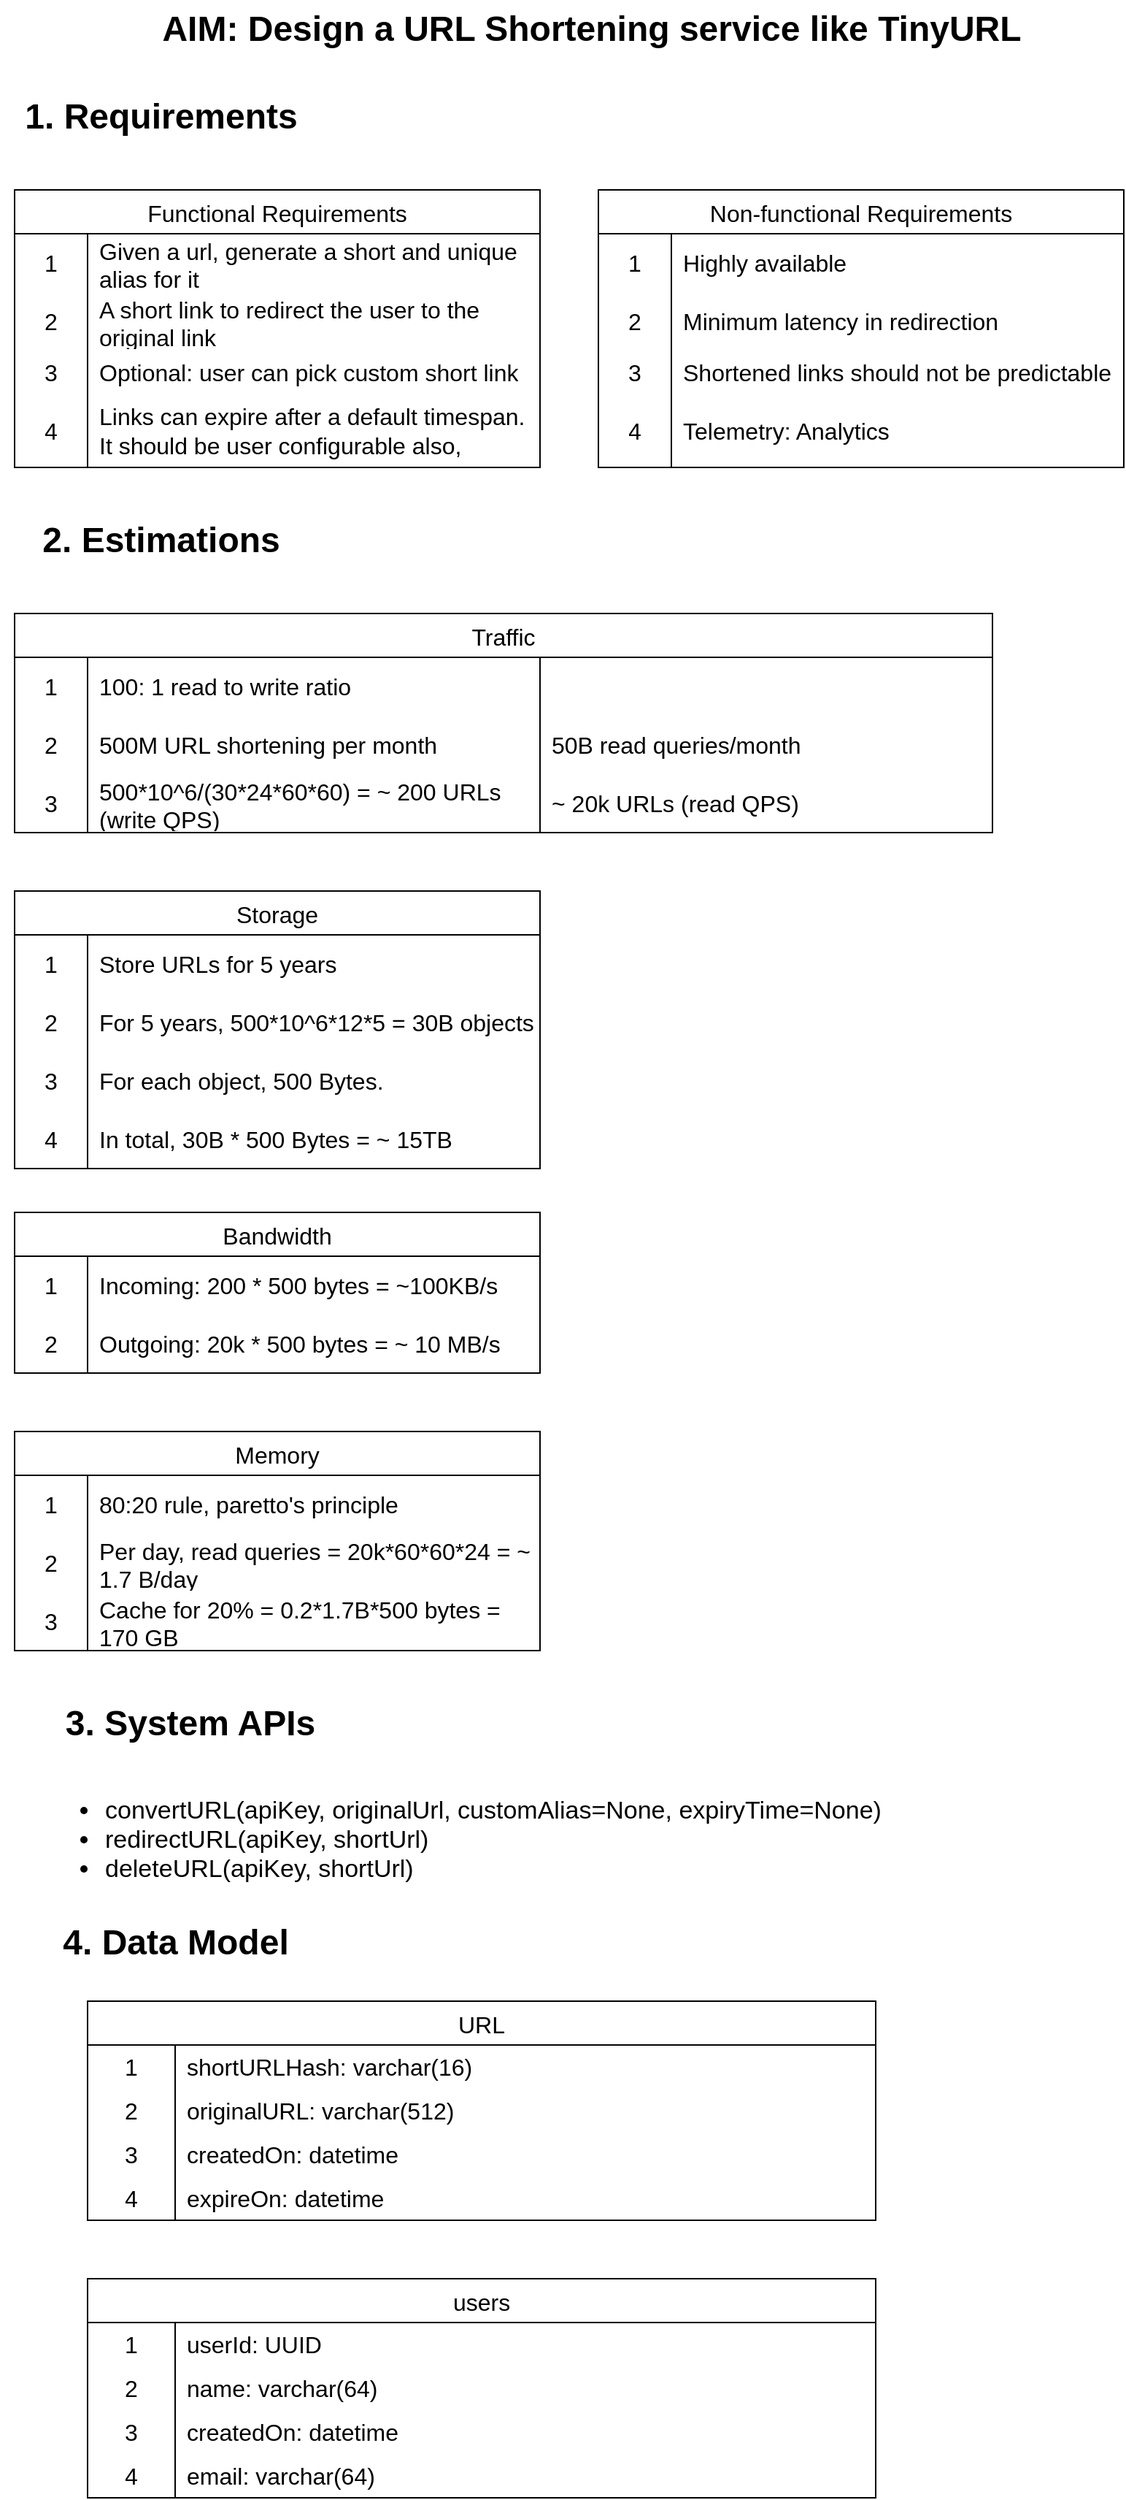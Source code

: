 <mxfile version="21.8.2" type="github">
  <diagram name="Page-1" id="gB24IeF-U_Kl7xra8Jkw">
    <mxGraphModel dx="1114" dy="610" grid="1" gridSize="10" guides="1" tooltips="1" connect="1" arrows="1" fold="1" page="1" pageScale="1" pageWidth="850" pageHeight="10000" math="0" shadow="0">
      <root>
        <mxCell id="0" />
        <mxCell id="1" parent="0" />
        <mxCell id="uQtkFiGzV1LvlnRmvnN_-2" value="AIM: Design a URL Shortening service like TinyURL" style="text;strokeColor=none;fillColor=none;html=1;fontSize=24;fontStyle=1;verticalAlign=middle;align=center;" parent="1" vertex="1">
          <mxGeometry x="375" y="30" width="100" height="40" as="geometry" />
        </mxCell>
        <mxCell id="uQtkFiGzV1LvlnRmvnN_-20" value="Functional Requirements" style="shape=table;startSize=30;container=1;collapsible=0;childLayout=tableLayout;fixedRows=1;rowLines=0;fontStyle=0;strokeColor=default;fontSize=16;" parent="1" vertex="1">
          <mxGeometry x="30" y="160" width="360" height="190" as="geometry" />
        </mxCell>
        <mxCell id="uQtkFiGzV1LvlnRmvnN_-21" value="" style="shape=tableRow;horizontal=0;startSize=0;swimlaneHead=0;swimlaneBody=0;top=0;left=0;bottom=0;right=0;collapsible=0;dropTarget=0;fillColor=none;points=[[0,0.5],[1,0.5]];portConstraint=eastwest;strokeColor=inherit;fontSize=16;" parent="uQtkFiGzV1LvlnRmvnN_-20" vertex="1">
          <mxGeometry y="30" width="360" height="40" as="geometry" />
        </mxCell>
        <mxCell id="uQtkFiGzV1LvlnRmvnN_-22" value="1" style="shape=partialRectangle;html=1;whiteSpace=wrap;connectable=0;fillColor=none;top=0;left=0;bottom=0;right=0;overflow=hidden;pointerEvents=1;strokeColor=inherit;fontSize=16;" parent="uQtkFiGzV1LvlnRmvnN_-21" vertex="1">
          <mxGeometry width="50" height="40" as="geometry">
            <mxRectangle width="50" height="40" as="alternateBounds" />
          </mxGeometry>
        </mxCell>
        <mxCell id="uQtkFiGzV1LvlnRmvnN_-23" value="Given a url, generate a short and unique alias for it" style="shape=partialRectangle;html=1;whiteSpace=wrap;connectable=0;fillColor=none;top=0;left=0;bottom=0;right=0;align=left;spacingLeft=6;overflow=hidden;strokeColor=inherit;fontSize=16;" parent="uQtkFiGzV1LvlnRmvnN_-21" vertex="1">
          <mxGeometry x="50" width="310" height="40" as="geometry">
            <mxRectangle width="310" height="40" as="alternateBounds" />
          </mxGeometry>
        </mxCell>
        <mxCell id="uQtkFiGzV1LvlnRmvnN_-24" value="" style="shape=tableRow;horizontal=0;startSize=0;swimlaneHead=0;swimlaneBody=0;top=0;left=0;bottom=0;right=0;collapsible=0;dropTarget=0;fillColor=none;points=[[0,0.5],[1,0.5]];portConstraint=eastwest;strokeColor=inherit;fontSize=16;" parent="uQtkFiGzV1LvlnRmvnN_-20" vertex="1">
          <mxGeometry y="70" width="360" height="40" as="geometry" />
        </mxCell>
        <mxCell id="uQtkFiGzV1LvlnRmvnN_-25" value="2" style="shape=partialRectangle;html=1;whiteSpace=wrap;connectable=0;fillColor=none;top=0;left=0;bottom=0;right=0;overflow=hidden;strokeColor=inherit;fontSize=16;" parent="uQtkFiGzV1LvlnRmvnN_-24" vertex="1">
          <mxGeometry width="50" height="40" as="geometry">
            <mxRectangle width="50" height="40" as="alternateBounds" />
          </mxGeometry>
        </mxCell>
        <mxCell id="uQtkFiGzV1LvlnRmvnN_-26" value="A short link to redirect the user to the original link" style="shape=partialRectangle;html=1;whiteSpace=wrap;connectable=0;fillColor=none;top=0;left=0;bottom=0;right=0;align=left;spacingLeft=6;overflow=hidden;strokeColor=inherit;fontSize=16;" parent="uQtkFiGzV1LvlnRmvnN_-24" vertex="1">
          <mxGeometry x="50" width="310" height="40" as="geometry">
            <mxRectangle width="310" height="40" as="alternateBounds" />
          </mxGeometry>
        </mxCell>
        <mxCell id="uQtkFiGzV1LvlnRmvnN_-27" value="" style="shape=tableRow;horizontal=0;startSize=0;swimlaneHead=0;swimlaneBody=0;top=0;left=0;bottom=0;right=0;collapsible=0;dropTarget=0;fillColor=none;points=[[0,0.5],[1,0.5]];portConstraint=eastwest;strokeColor=inherit;fontSize=16;" parent="uQtkFiGzV1LvlnRmvnN_-20" vertex="1">
          <mxGeometry y="110" width="360" height="30" as="geometry" />
        </mxCell>
        <mxCell id="uQtkFiGzV1LvlnRmvnN_-28" value="3" style="shape=partialRectangle;html=1;whiteSpace=wrap;connectable=0;fillColor=none;top=0;left=0;bottom=0;right=0;overflow=hidden;strokeColor=inherit;fontSize=16;" parent="uQtkFiGzV1LvlnRmvnN_-27" vertex="1">
          <mxGeometry width="50" height="30" as="geometry">
            <mxRectangle width="50" height="30" as="alternateBounds" />
          </mxGeometry>
        </mxCell>
        <mxCell id="uQtkFiGzV1LvlnRmvnN_-29" value="Optional: user can pick custom short link" style="shape=partialRectangle;html=1;whiteSpace=wrap;connectable=0;fillColor=none;top=0;left=0;bottom=0;right=0;align=left;spacingLeft=6;overflow=hidden;strokeColor=inherit;fontSize=16;" parent="uQtkFiGzV1LvlnRmvnN_-27" vertex="1">
          <mxGeometry x="50" width="310" height="30" as="geometry">
            <mxRectangle width="310" height="30" as="alternateBounds" />
          </mxGeometry>
        </mxCell>
        <mxCell id="uQtkFiGzV1LvlnRmvnN_-36" style="shape=tableRow;horizontal=0;startSize=0;swimlaneHead=0;swimlaneBody=0;top=0;left=0;bottom=0;right=0;collapsible=0;dropTarget=0;fillColor=none;points=[[0,0.5],[1,0.5]];portConstraint=eastwest;strokeColor=inherit;fontSize=16;" parent="uQtkFiGzV1LvlnRmvnN_-20" vertex="1">
          <mxGeometry y="140" width="360" height="50" as="geometry" />
        </mxCell>
        <mxCell id="uQtkFiGzV1LvlnRmvnN_-37" value="4" style="shape=partialRectangle;html=1;whiteSpace=wrap;connectable=0;fillColor=none;top=0;left=0;bottom=0;right=0;overflow=hidden;strokeColor=inherit;fontSize=16;" parent="uQtkFiGzV1LvlnRmvnN_-36" vertex="1">
          <mxGeometry width="50" height="50" as="geometry">
            <mxRectangle width="50" height="50" as="alternateBounds" />
          </mxGeometry>
        </mxCell>
        <mxCell id="uQtkFiGzV1LvlnRmvnN_-38" value="Links can expire after a default timespan. It should be user configurable also," style="shape=partialRectangle;html=1;whiteSpace=wrap;connectable=0;fillColor=none;top=0;left=0;bottom=0;right=0;align=left;spacingLeft=6;overflow=hidden;strokeColor=inherit;fontSize=16;" parent="uQtkFiGzV1LvlnRmvnN_-36" vertex="1">
          <mxGeometry x="50" width="310" height="50" as="geometry">
            <mxRectangle width="310" height="50" as="alternateBounds" />
          </mxGeometry>
        </mxCell>
        <mxCell id="uQtkFiGzV1LvlnRmvnN_-39" value="1. Requirements" style="text;strokeColor=none;fillColor=none;html=1;fontSize=24;fontStyle=1;verticalAlign=middle;align=center;" parent="1" vertex="1">
          <mxGeometry x="20" y="90" width="220" height="40" as="geometry" />
        </mxCell>
        <mxCell id="uQtkFiGzV1LvlnRmvnN_-40" value="Non-functional Requirements" style="shape=table;startSize=30;container=1;collapsible=0;childLayout=tableLayout;fixedRows=1;rowLines=0;fontStyle=0;strokeColor=default;fontSize=16;" parent="1" vertex="1">
          <mxGeometry x="430" y="160" width="360" height="190" as="geometry" />
        </mxCell>
        <mxCell id="uQtkFiGzV1LvlnRmvnN_-41" value="" style="shape=tableRow;horizontal=0;startSize=0;swimlaneHead=0;swimlaneBody=0;top=0;left=0;bottom=0;right=0;collapsible=0;dropTarget=0;fillColor=none;points=[[0,0.5],[1,0.5]];portConstraint=eastwest;strokeColor=inherit;fontSize=16;" parent="uQtkFiGzV1LvlnRmvnN_-40" vertex="1">
          <mxGeometry y="30" width="360" height="40" as="geometry" />
        </mxCell>
        <mxCell id="uQtkFiGzV1LvlnRmvnN_-42" value="1" style="shape=partialRectangle;html=1;whiteSpace=wrap;connectable=0;fillColor=none;top=0;left=0;bottom=0;right=0;overflow=hidden;pointerEvents=1;strokeColor=inherit;fontSize=16;" parent="uQtkFiGzV1LvlnRmvnN_-41" vertex="1">
          <mxGeometry width="50" height="40" as="geometry">
            <mxRectangle width="50" height="40" as="alternateBounds" />
          </mxGeometry>
        </mxCell>
        <mxCell id="uQtkFiGzV1LvlnRmvnN_-43" value="Highly available" style="shape=partialRectangle;html=1;whiteSpace=wrap;connectable=0;fillColor=none;top=0;left=0;bottom=0;right=0;align=left;spacingLeft=6;overflow=hidden;strokeColor=inherit;fontSize=16;" parent="uQtkFiGzV1LvlnRmvnN_-41" vertex="1">
          <mxGeometry x="50" width="310" height="40" as="geometry">
            <mxRectangle width="310" height="40" as="alternateBounds" />
          </mxGeometry>
        </mxCell>
        <mxCell id="uQtkFiGzV1LvlnRmvnN_-44" value="" style="shape=tableRow;horizontal=0;startSize=0;swimlaneHead=0;swimlaneBody=0;top=0;left=0;bottom=0;right=0;collapsible=0;dropTarget=0;fillColor=none;points=[[0,0.5],[1,0.5]];portConstraint=eastwest;strokeColor=inherit;fontSize=16;" parent="uQtkFiGzV1LvlnRmvnN_-40" vertex="1">
          <mxGeometry y="70" width="360" height="40" as="geometry" />
        </mxCell>
        <mxCell id="uQtkFiGzV1LvlnRmvnN_-45" value="2" style="shape=partialRectangle;html=1;whiteSpace=wrap;connectable=0;fillColor=none;top=0;left=0;bottom=0;right=0;overflow=hidden;strokeColor=inherit;fontSize=16;" parent="uQtkFiGzV1LvlnRmvnN_-44" vertex="1">
          <mxGeometry width="50" height="40" as="geometry">
            <mxRectangle width="50" height="40" as="alternateBounds" />
          </mxGeometry>
        </mxCell>
        <mxCell id="uQtkFiGzV1LvlnRmvnN_-46" value="Minimum latency in redirection" style="shape=partialRectangle;html=1;whiteSpace=wrap;connectable=0;fillColor=none;top=0;left=0;bottom=0;right=0;align=left;spacingLeft=6;overflow=hidden;strokeColor=inherit;fontSize=16;" parent="uQtkFiGzV1LvlnRmvnN_-44" vertex="1">
          <mxGeometry x="50" width="310" height="40" as="geometry">
            <mxRectangle width="310" height="40" as="alternateBounds" />
          </mxGeometry>
        </mxCell>
        <mxCell id="uQtkFiGzV1LvlnRmvnN_-47" value="" style="shape=tableRow;horizontal=0;startSize=0;swimlaneHead=0;swimlaneBody=0;top=0;left=0;bottom=0;right=0;collapsible=0;dropTarget=0;fillColor=none;points=[[0,0.5],[1,0.5]];portConstraint=eastwest;strokeColor=inherit;fontSize=16;" parent="uQtkFiGzV1LvlnRmvnN_-40" vertex="1">
          <mxGeometry y="110" width="360" height="30" as="geometry" />
        </mxCell>
        <mxCell id="uQtkFiGzV1LvlnRmvnN_-48" value="3" style="shape=partialRectangle;html=1;whiteSpace=wrap;connectable=0;fillColor=none;top=0;left=0;bottom=0;right=0;overflow=hidden;strokeColor=inherit;fontSize=16;" parent="uQtkFiGzV1LvlnRmvnN_-47" vertex="1">
          <mxGeometry width="50" height="30" as="geometry">
            <mxRectangle width="50" height="30" as="alternateBounds" />
          </mxGeometry>
        </mxCell>
        <mxCell id="uQtkFiGzV1LvlnRmvnN_-49" value="Shortened links should not be predictable" style="shape=partialRectangle;html=1;whiteSpace=wrap;connectable=0;fillColor=none;top=0;left=0;bottom=0;right=0;align=left;spacingLeft=6;overflow=hidden;strokeColor=inherit;fontSize=16;" parent="uQtkFiGzV1LvlnRmvnN_-47" vertex="1">
          <mxGeometry x="50" width="310" height="30" as="geometry">
            <mxRectangle width="310" height="30" as="alternateBounds" />
          </mxGeometry>
        </mxCell>
        <mxCell id="uQtkFiGzV1LvlnRmvnN_-50" style="shape=tableRow;horizontal=0;startSize=0;swimlaneHead=0;swimlaneBody=0;top=0;left=0;bottom=0;right=0;collapsible=0;dropTarget=0;fillColor=none;points=[[0,0.5],[1,0.5]];portConstraint=eastwest;strokeColor=inherit;fontSize=16;" parent="uQtkFiGzV1LvlnRmvnN_-40" vertex="1">
          <mxGeometry y="140" width="360" height="50" as="geometry" />
        </mxCell>
        <mxCell id="uQtkFiGzV1LvlnRmvnN_-51" value="4" style="shape=partialRectangle;html=1;whiteSpace=wrap;connectable=0;fillColor=none;top=0;left=0;bottom=0;right=0;overflow=hidden;strokeColor=inherit;fontSize=16;" parent="uQtkFiGzV1LvlnRmvnN_-50" vertex="1">
          <mxGeometry width="50" height="50" as="geometry">
            <mxRectangle width="50" height="50" as="alternateBounds" />
          </mxGeometry>
        </mxCell>
        <mxCell id="uQtkFiGzV1LvlnRmvnN_-52" value="Telemetry: Analytics" style="shape=partialRectangle;html=1;whiteSpace=wrap;connectable=0;fillColor=none;top=0;left=0;bottom=0;right=0;align=left;spacingLeft=6;overflow=hidden;strokeColor=inherit;fontSize=16;" parent="uQtkFiGzV1LvlnRmvnN_-50" vertex="1">
          <mxGeometry x="50" width="310" height="50" as="geometry">
            <mxRectangle width="310" height="50" as="alternateBounds" />
          </mxGeometry>
        </mxCell>
        <mxCell id="uQtkFiGzV1LvlnRmvnN_-53" value="2. Estimations" style="text;strokeColor=none;fillColor=none;html=1;fontSize=24;fontStyle=1;verticalAlign=middle;align=center;" parent="1" vertex="1">
          <mxGeometry x="20" y="380" width="220" height="40" as="geometry" />
        </mxCell>
        <mxCell id="uQtkFiGzV1LvlnRmvnN_-55" value="Traffic" style="shape=table;startSize=30;container=1;collapsible=0;childLayout=tableLayout;fixedRows=1;rowLines=0;fontStyle=0;strokeColor=default;fontSize=16;" parent="1" vertex="1">
          <mxGeometry x="30" y="450" width="670" height="150" as="geometry" />
        </mxCell>
        <mxCell id="uQtkFiGzV1LvlnRmvnN_-56" value="" style="shape=tableRow;horizontal=0;startSize=0;swimlaneHead=0;swimlaneBody=0;top=0;left=0;bottom=0;right=0;collapsible=0;dropTarget=0;fillColor=none;points=[[0,0.5],[1,0.5]];portConstraint=eastwest;strokeColor=inherit;fontSize=16;" parent="uQtkFiGzV1LvlnRmvnN_-55" vertex="1">
          <mxGeometry y="30" width="670" height="40" as="geometry" />
        </mxCell>
        <mxCell id="uQtkFiGzV1LvlnRmvnN_-57" value="1" style="shape=partialRectangle;html=1;whiteSpace=wrap;connectable=0;fillColor=none;top=0;left=0;bottom=0;right=0;overflow=hidden;pointerEvents=1;strokeColor=inherit;fontSize=16;" parent="uQtkFiGzV1LvlnRmvnN_-56" vertex="1">
          <mxGeometry width="50" height="40" as="geometry">
            <mxRectangle width="50" height="40" as="alternateBounds" />
          </mxGeometry>
        </mxCell>
        <mxCell id="uQtkFiGzV1LvlnRmvnN_-58" value="100: 1 read to write ratio" style="shape=partialRectangle;html=1;whiteSpace=wrap;connectable=0;fillColor=none;top=0;left=0;bottom=0;right=0;align=left;spacingLeft=6;overflow=hidden;strokeColor=inherit;fontSize=16;" parent="uQtkFiGzV1LvlnRmvnN_-56" vertex="1">
          <mxGeometry x="50" width="310" height="40" as="geometry">
            <mxRectangle width="310" height="40" as="alternateBounds" />
          </mxGeometry>
        </mxCell>
        <mxCell id="uQtkFiGzV1LvlnRmvnN_-71" style="shape=partialRectangle;html=1;whiteSpace=wrap;connectable=0;fillColor=none;top=0;left=0;bottom=0;right=0;align=left;spacingLeft=6;overflow=hidden;strokeColor=inherit;fontSize=16;" parent="uQtkFiGzV1LvlnRmvnN_-56" vertex="1">
          <mxGeometry x="360" width="310" height="40" as="geometry">
            <mxRectangle width="310" height="40" as="alternateBounds" />
          </mxGeometry>
        </mxCell>
        <mxCell id="uQtkFiGzV1LvlnRmvnN_-59" value="" style="shape=tableRow;horizontal=0;startSize=0;swimlaneHead=0;swimlaneBody=0;top=0;left=0;bottom=0;right=0;collapsible=0;dropTarget=0;fillColor=none;points=[[0,0.5],[1,0.5]];portConstraint=eastwest;strokeColor=inherit;fontSize=16;" parent="uQtkFiGzV1LvlnRmvnN_-55" vertex="1">
          <mxGeometry y="70" width="670" height="40" as="geometry" />
        </mxCell>
        <mxCell id="uQtkFiGzV1LvlnRmvnN_-60" value="2" style="shape=partialRectangle;html=1;whiteSpace=wrap;connectable=0;fillColor=none;top=0;left=0;bottom=0;right=0;overflow=hidden;strokeColor=inherit;fontSize=16;" parent="uQtkFiGzV1LvlnRmvnN_-59" vertex="1">
          <mxGeometry width="50" height="40" as="geometry">
            <mxRectangle width="50" height="40" as="alternateBounds" />
          </mxGeometry>
        </mxCell>
        <mxCell id="uQtkFiGzV1LvlnRmvnN_-61" value="500M URL shortening per month" style="shape=partialRectangle;html=1;whiteSpace=wrap;connectable=0;fillColor=none;top=0;left=0;bottom=0;right=0;align=left;spacingLeft=6;overflow=hidden;strokeColor=inherit;fontSize=16;" parent="uQtkFiGzV1LvlnRmvnN_-59" vertex="1">
          <mxGeometry x="50" width="310" height="40" as="geometry">
            <mxRectangle width="310" height="40" as="alternateBounds" />
          </mxGeometry>
        </mxCell>
        <mxCell id="uQtkFiGzV1LvlnRmvnN_-72" value="50B read queries/month" style="shape=partialRectangle;html=1;whiteSpace=wrap;connectable=0;fillColor=none;top=0;left=0;bottom=0;right=0;align=left;spacingLeft=6;overflow=hidden;strokeColor=inherit;fontSize=16;" parent="uQtkFiGzV1LvlnRmvnN_-59" vertex="1">
          <mxGeometry x="360" width="310" height="40" as="geometry">
            <mxRectangle width="310" height="40" as="alternateBounds" />
          </mxGeometry>
        </mxCell>
        <mxCell id="uQtkFiGzV1LvlnRmvnN_-62" value="" style="shape=tableRow;horizontal=0;startSize=0;swimlaneHead=0;swimlaneBody=0;top=0;left=0;bottom=0;right=0;collapsible=0;dropTarget=0;fillColor=none;points=[[0,0.5],[1,0.5]];portConstraint=eastwest;strokeColor=inherit;fontSize=16;" parent="uQtkFiGzV1LvlnRmvnN_-55" vertex="1">
          <mxGeometry y="110" width="670" height="40" as="geometry" />
        </mxCell>
        <mxCell id="uQtkFiGzV1LvlnRmvnN_-63" value="3" style="shape=partialRectangle;html=1;whiteSpace=wrap;connectable=0;fillColor=none;top=0;left=0;bottom=0;right=0;overflow=hidden;strokeColor=inherit;fontSize=16;" parent="uQtkFiGzV1LvlnRmvnN_-62" vertex="1">
          <mxGeometry width="50" height="40" as="geometry">
            <mxRectangle width="50" height="40" as="alternateBounds" />
          </mxGeometry>
        </mxCell>
        <mxCell id="uQtkFiGzV1LvlnRmvnN_-64" value="500*10^6/(30*24*60*60) = ~ 200 URLs (write QPS)&amp;nbsp;" style="shape=partialRectangle;html=1;whiteSpace=wrap;connectable=0;fillColor=none;top=0;left=0;bottom=0;right=0;align=left;spacingLeft=6;overflow=hidden;strokeColor=inherit;fontSize=16;" parent="uQtkFiGzV1LvlnRmvnN_-62" vertex="1">
          <mxGeometry x="50" width="310" height="40" as="geometry">
            <mxRectangle width="310" height="40" as="alternateBounds" />
          </mxGeometry>
        </mxCell>
        <mxCell id="uQtkFiGzV1LvlnRmvnN_-73" value="~ 20k URLs (read QPS)" style="shape=partialRectangle;html=1;whiteSpace=wrap;connectable=0;fillColor=none;top=0;left=0;bottom=0;right=0;align=left;spacingLeft=6;overflow=hidden;strokeColor=inherit;fontSize=16;" parent="uQtkFiGzV1LvlnRmvnN_-62" vertex="1">
          <mxGeometry x="360" width="310" height="40" as="geometry">
            <mxRectangle width="310" height="40" as="alternateBounds" />
          </mxGeometry>
        </mxCell>
        <mxCell id="uQtkFiGzV1LvlnRmvnN_-75" value="Storage" style="shape=table;startSize=30;container=1;collapsible=0;childLayout=tableLayout;fixedRows=1;rowLines=0;fontStyle=0;strokeColor=default;fontSize=16;" parent="1" vertex="1">
          <mxGeometry x="30" y="640" width="360" height="190" as="geometry" />
        </mxCell>
        <mxCell id="uQtkFiGzV1LvlnRmvnN_-76" value="" style="shape=tableRow;horizontal=0;startSize=0;swimlaneHead=0;swimlaneBody=0;top=0;left=0;bottom=0;right=0;collapsible=0;dropTarget=0;fillColor=none;points=[[0,0.5],[1,0.5]];portConstraint=eastwest;strokeColor=inherit;fontSize=16;" parent="uQtkFiGzV1LvlnRmvnN_-75" vertex="1">
          <mxGeometry y="30" width="360" height="40" as="geometry" />
        </mxCell>
        <mxCell id="uQtkFiGzV1LvlnRmvnN_-77" value="1" style="shape=partialRectangle;html=1;whiteSpace=wrap;connectable=0;fillColor=none;top=0;left=0;bottom=0;right=0;overflow=hidden;pointerEvents=1;strokeColor=inherit;fontSize=16;" parent="uQtkFiGzV1LvlnRmvnN_-76" vertex="1">
          <mxGeometry width="50" height="40" as="geometry">
            <mxRectangle width="50" height="40" as="alternateBounds" />
          </mxGeometry>
        </mxCell>
        <mxCell id="uQtkFiGzV1LvlnRmvnN_-78" value="Store URLs for 5 years" style="shape=partialRectangle;html=1;whiteSpace=wrap;connectable=0;fillColor=none;top=0;left=0;bottom=0;right=0;align=left;spacingLeft=6;overflow=hidden;strokeColor=inherit;fontSize=16;" parent="uQtkFiGzV1LvlnRmvnN_-76" vertex="1">
          <mxGeometry x="50" width="310" height="40" as="geometry">
            <mxRectangle width="310" height="40" as="alternateBounds" />
          </mxGeometry>
        </mxCell>
        <mxCell id="uQtkFiGzV1LvlnRmvnN_-80" value="" style="shape=tableRow;horizontal=0;startSize=0;swimlaneHead=0;swimlaneBody=0;top=0;left=0;bottom=0;right=0;collapsible=0;dropTarget=0;fillColor=none;points=[[0,0.5],[1,0.5]];portConstraint=eastwest;strokeColor=inherit;fontSize=16;" parent="uQtkFiGzV1LvlnRmvnN_-75" vertex="1">
          <mxGeometry y="70" width="360" height="40" as="geometry" />
        </mxCell>
        <mxCell id="uQtkFiGzV1LvlnRmvnN_-81" value="2" style="shape=partialRectangle;html=1;whiteSpace=wrap;connectable=0;fillColor=none;top=0;left=0;bottom=0;right=0;overflow=hidden;strokeColor=inherit;fontSize=16;" parent="uQtkFiGzV1LvlnRmvnN_-80" vertex="1">
          <mxGeometry width="50" height="40" as="geometry">
            <mxRectangle width="50" height="40" as="alternateBounds" />
          </mxGeometry>
        </mxCell>
        <mxCell id="uQtkFiGzV1LvlnRmvnN_-82" value="For 5 years, 500*10^6*12*5 = 30B objects" style="shape=partialRectangle;html=1;whiteSpace=wrap;connectable=0;fillColor=none;top=0;left=0;bottom=0;right=0;align=left;spacingLeft=6;overflow=hidden;strokeColor=inherit;fontSize=16;" parent="uQtkFiGzV1LvlnRmvnN_-80" vertex="1">
          <mxGeometry x="50" width="310" height="40" as="geometry">
            <mxRectangle width="310" height="40" as="alternateBounds" />
          </mxGeometry>
        </mxCell>
        <mxCell id="uQtkFiGzV1LvlnRmvnN_-84" value="" style="shape=tableRow;horizontal=0;startSize=0;swimlaneHead=0;swimlaneBody=0;top=0;left=0;bottom=0;right=0;collapsible=0;dropTarget=0;fillColor=none;points=[[0,0.5],[1,0.5]];portConstraint=eastwest;strokeColor=inherit;fontSize=16;" parent="uQtkFiGzV1LvlnRmvnN_-75" vertex="1">
          <mxGeometry y="110" width="360" height="40" as="geometry" />
        </mxCell>
        <mxCell id="uQtkFiGzV1LvlnRmvnN_-85" value="3" style="shape=partialRectangle;html=1;whiteSpace=wrap;connectable=0;fillColor=none;top=0;left=0;bottom=0;right=0;overflow=hidden;strokeColor=inherit;fontSize=16;" parent="uQtkFiGzV1LvlnRmvnN_-84" vertex="1">
          <mxGeometry width="50" height="40" as="geometry">
            <mxRectangle width="50" height="40" as="alternateBounds" />
          </mxGeometry>
        </mxCell>
        <mxCell id="uQtkFiGzV1LvlnRmvnN_-86" value="For each object, 500 Bytes." style="shape=partialRectangle;html=1;whiteSpace=wrap;connectable=0;fillColor=none;top=0;left=0;bottom=0;right=0;align=left;spacingLeft=6;overflow=hidden;strokeColor=inherit;fontSize=16;" parent="uQtkFiGzV1LvlnRmvnN_-84" vertex="1">
          <mxGeometry x="50" width="310" height="40" as="geometry">
            <mxRectangle width="310" height="40" as="alternateBounds" />
          </mxGeometry>
        </mxCell>
        <mxCell id="uQtkFiGzV1LvlnRmvnN_-88" style="shape=tableRow;horizontal=0;startSize=0;swimlaneHead=0;swimlaneBody=0;top=0;left=0;bottom=0;right=0;collapsible=0;dropTarget=0;fillColor=none;points=[[0,0.5],[1,0.5]];portConstraint=eastwest;strokeColor=inherit;fontSize=16;" parent="uQtkFiGzV1LvlnRmvnN_-75" vertex="1">
          <mxGeometry y="150" width="360" height="40" as="geometry" />
        </mxCell>
        <mxCell id="uQtkFiGzV1LvlnRmvnN_-89" value="4" style="shape=partialRectangle;html=1;whiteSpace=wrap;connectable=0;fillColor=none;top=0;left=0;bottom=0;right=0;overflow=hidden;strokeColor=inherit;fontSize=16;" parent="uQtkFiGzV1LvlnRmvnN_-88" vertex="1">
          <mxGeometry width="50" height="40" as="geometry">
            <mxRectangle width="50" height="40" as="alternateBounds" />
          </mxGeometry>
        </mxCell>
        <mxCell id="uQtkFiGzV1LvlnRmvnN_-90" value="In total, 30B * 500 Bytes = ~ 15TB" style="shape=partialRectangle;html=1;whiteSpace=wrap;connectable=0;fillColor=none;top=0;left=0;bottom=0;right=0;align=left;spacingLeft=6;overflow=hidden;strokeColor=inherit;fontSize=16;" parent="uQtkFiGzV1LvlnRmvnN_-88" vertex="1">
          <mxGeometry x="50" width="310" height="40" as="geometry">
            <mxRectangle width="310" height="40" as="alternateBounds" />
          </mxGeometry>
        </mxCell>
        <mxCell id="uQtkFiGzV1LvlnRmvnN_-91" value="Bandwidth" style="shape=table;startSize=30;container=1;collapsible=0;childLayout=tableLayout;fixedRows=1;rowLines=0;fontStyle=0;strokeColor=default;fontSize=16;" parent="1" vertex="1">
          <mxGeometry x="30" y="860" width="360" height="110" as="geometry" />
        </mxCell>
        <mxCell id="uQtkFiGzV1LvlnRmvnN_-92" value="" style="shape=tableRow;horizontal=0;startSize=0;swimlaneHead=0;swimlaneBody=0;top=0;left=0;bottom=0;right=0;collapsible=0;dropTarget=0;fillColor=none;points=[[0,0.5],[1,0.5]];portConstraint=eastwest;strokeColor=inherit;fontSize=16;" parent="uQtkFiGzV1LvlnRmvnN_-91" vertex="1">
          <mxGeometry y="30" width="360" height="40" as="geometry" />
        </mxCell>
        <mxCell id="uQtkFiGzV1LvlnRmvnN_-93" value="1" style="shape=partialRectangle;html=1;whiteSpace=wrap;connectable=0;fillColor=none;top=0;left=0;bottom=0;right=0;overflow=hidden;pointerEvents=1;strokeColor=inherit;fontSize=16;" parent="uQtkFiGzV1LvlnRmvnN_-92" vertex="1">
          <mxGeometry width="50" height="40" as="geometry">
            <mxRectangle width="50" height="40" as="alternateBounds" />
          </mxGeometry>
        </mxCell>
        <mxCell id="uQtkFiGzV1LvlnRmvnN_-94" value="Incoming: 200 * 500 bytes = ~100KB/s" style="shape=partialRectangle;html=1;whiteSpace=wrap;connectable=0;fillColor=none;top=0;left=0;bottom=0;right=0;align=left;spacingLeft=6;overflow=hidden;strokeColor=inherit;fontSize=16;" parent="uQtkFiGzV1LvlnRmvnN_-92" vertex="1">
          <mxGeometry x="50" width="310" height="40" as="geometry">
            <mxRectangle width="310" height="40" as="alternateBounds" />
          </mxGeometry>
        </mxCell>
        <mxCell id="uQtkFiGzV1LvlnRmvnN_-95" value="" style="shape=tableRow;horizontal=0;startSize=0;swimlaneHead=0;swimlaneBody=0;top=0;left=0;bottom=0;right=0;collapsible=0;dropTarget=0;fillColor=none;points=[[0,0.5],[1,0.5]];portConstraint=eastwest;strokeColor=inherit;fontSize=16;" parent="uQtkFiGzV1LvlnRmvnN_-91" vertex="1">
          <mxGeometry y="70" width="360" height="40" as="geometry" />
        </mxCell>
        <mxCell id="uQtkFiGzV1LvlnRmvnN_-96" value="2" style="shape=partialRectangle;html=1;whiteSpace=wrap;connectable=0;fillColor=none;top=0;left=0;bottom=0;right=0;overflow=hidden;strokeColor=inherit;fontSize=16;" parent="uQtkFiGzV1LvlnRmvnN_-95" vertex="1">
          <mxGeometry width="50" height="40" as="geometry">
            <mxRectangle width="50" height="40" as="alternateBounds" />
          </mxGeometry>
        </mxCell>
        <mxCell id="uQtkFiGzV1LvlnRmvnN_-97" value="Outgoing: 20k * 500 bytes = ~ 10 MB/s" style="shape=partialRectangle;html=1;whiteSpace=wrap;connectable=0;fillColor=none;top=0;left=0;bottom=0;right=0;align=left;spacingLeft=6;overflow=hidden;strokeColor=inherit;fontSize=16;" parent="uQtkFiGzV1LvlnRmvnN_-95" vertex="1">
          <mxGeometry x="50" width="310" height="40" as="geometry">
            <mxRectangle width="310" height="40" as="alternateBounds" />
          </mxGeometry>
        </mxCell>
        <mxCell id="uQtkFiGzV1LvlnRmvnN_-104" value="Memory" style="shape=table;startSize=30;container=1;collapsible=0;childLayout=tableLayout;fixedRows=1;rowLines=0;fontStyle=0;strokeColor=default;fontSize=16;" parent="1" vertex="1">
          <mxGeometry x="30" y="1010" width="360" height="150" as="geometry" />
        </mxCell>
        <mxCell id="uQtkFiGzV1LvlnRmvnN_-105" value="" style="shape=tableRow;horizontal=0;startSize=0;swimlaneHead=0;swimlaneBody=0;top=0;left=0;bottom=0;right=0;collapsible=0;dropTarget=0;fillColor=none;points=[[0,0.5],[1,0.5]];portConstraint=eastwest;strokeColor=inherit;fontSize=16;" parent="uQtkFiGzV1LvlnRmvnN_-104" vertex="1">
          <mxGeometry y="30" width="360" height="40" as="geometry" />
        </mxCell>
        <mxCell id="uQtkFiGzV1LvlnRmvnN_-106" value="1" style="shape=partialRectangle;html=1;whiteSpace=wrap;connectable=0;fillColor=none;top=0;left=0;bottom=0;right=0;overflow=hidden;pointerEvents=1;strokeColor=inherit;fontSize=16;" parent="uQtkFiGzV1LvlnRmvnN_-105" vertex="1">
          <mxGeometry width="50" height="40" as="geometry">
            <mxRectangle width="50" height="40" as="alternateBounds" />
          </mxGeometry>
        </mxCell>
        <mxCell id="uQtkFiGzV1LvlnRmvnN_-107" value="80:20 rule, paretto&#39;s principle" style="shape=partialRectangle;html=1;whiteSpace=wrap;connectable=0;fillColor=none;top=0;left=0;bottom=0;right=0;align=left;spacingLeft=6;overflow=hidden;strokeColor=inherit;fontSize=16;" parent="uQtkFiGzV1LvlnRmvnN_-105" vertex="1">
          <mxGeometry x="50" width="310" height="40" as="geometry">
            <mxRectangle width="310" height="40" as="alternateBounds" />
          </mxGeometry>
        </mxCell>
        <mxCell id="uQtkFiGzV1LvlnRmvnN_-108" value="" style="shape=tableRow;horizontal=0;startSize=0;swimlaneHead=0;swimlaneBody=0;top=0;left=0;bottom=0;right=0;collapsible=0;dropTarget=0;fillColor=none;points=[[0,0.5],[1,0.5]];portConstraint=eastwest;strokeColor=inherit;fontSize=16;" parent="uQtkFiGzV1LvlnRmvnN_-104" vertex="1">
          <mxGeometry y="70" width="360" height="40" as="geometry" />
        </mxCell>
        <mxCell id="uQtkFiGzV1LvlnRmvnN_-109" value="2" style="shape=partialRectangle;html=1;whiteSpace=wrap;connectable=0;fillColor=none;top=0;left=0;bottom=0;right=0;overflow=hidden;strokeColor=inherit;fontSize=16;" parent="uQtkFiGzV1LvlnRmvnN_-108" vertex="1">
          <mxGeometry width="50" height="40" as="geometry">
            <mxRectangle width="50" height="40" as="alternateBounds" />
          </mxGeometry>
        </mxCell>
        <mxCell id="uQtkFiGzV1LvlnRmvnN_-110" value="Per day, read queries = 20k*60*60*24 = ~ 1.7 B/day" style="shape=partialRectangle;html=1;whiteSpace=wrap;connectable=0;fillColor=none;top=0;left=0;bottom=0;right=0;align=left;spacingLeft=6;overflow=hidden;strokeColor=inherit;fontSize=16;" parent="uQtkFiGzV1LvlnRmvnN_-108" vertex="1">
          <mxGeometry x="50" width="310" height="40" as="geometry">
            <mxRectangle width="310" height="40" as="alternateBounds" />
          </mxGeometry>
        </mxCell>
        <mxCell id="uQtkFiGzV1LvlnRmvnN_-111" style="shape=tableRow;horizontal=0;startSize=0;swimlaneHead=0;swimlaneBody=0;top=0;left=0;bottom=0;right=0;collapsible=0;dropTarget=0;fillColor=none;points=[[0,0.5],[1,0.5]];portConstraint=eastwest;strokeColor=inherit;fontSize=16;" parent="uQtkFiGzV1LvlnRmvnN_-104" vertex="1">
          <mxGeometry y="110" width="360" height="40" as="geometry" />
        </mxCell>
        <mxCell id="uQtkFiGzV1LvlnRmvnN_-112" value="3" style="shape=partialRectangle;html=1;whiteSpace=wrap;connectable=0;fillColor=none;top=0;left=0;bottom=0;right=0;overflow=hidden;strokeColor=inherit;fontSize=16;" parent="uQtkFiGzV1LvlnRmvnN_-111" vertex="1">
          <mxGeometry width="50" height="40" as="geometry">
            <mxRectangle width="50" height="40" as="alternateBounds" />
          </mxGeometry>
        </mxCell>
        <mxCell id="uQtkFiGzV1LvlnRmvnN_-113" value="Cache for 20% = 0.2*1.7B*500 bytes = 170 GB" style="shape=partialRectangle;html=1;whiteSpace=wrap;connectable=0;fillColor=none;top=0;left=0;bottom=0;right=0;align=left;spacingLeft=6;overflow=hidden;strokeColor=inherit;fontSize=16;" parent="uQtkFiGzV1LvlnRmvnN_-111" vertex="1">
          <mxGeometry x="50" width="310" height="40" as="geometry">
            <mxRectangle width="310" height="40" as="alternateBounds" />
          </mxGeometry>
        </mxCell>
        <mxCell id="uQtkFiGzV1LvlnRmvnN_-114" value="3. System APIs" style="text;strokeColor=none;fillColor=none;html=1;fontSize=24;fontStyle=1;verticalAlign=middle;align=center;" parent="1" vertex="1">
          <mxGeometry x="40" y="1190" width="220" height="40" as="geometry" />
        </mxCell>
        <mxCell id="4vODBEarg38e8yoVheOn-1" value="&lt;ul style=&quot;font-size: 17px;&quot;&gt;&lt;li&gt;convertURL(apiKey, originalUrl, customAlias=None, expiryTime=None)&lt;/li&gt;&lt;li&gt;redirectURL(apiKey, shortUrl)&lt;/li&gt;&lt;li&gt;deleteURL(apiKey, shortUrl)&lt;/li&gt;&lt;/ul&gt;" style="text;strokeColor=none;fillColor=none;html=1;whiteSpace=wrap;verticalAlign=middle;overflow=hidden;" vertex="1" parent="1">
          <mxGeometry x="50" y="1240" width="670" height="80" as="geometry" />
        </mxCell>
        <mxCell id="4vODBEarg38e8yoVheOn-2" value="4. Data Model" style="text;strokeColor=none;fillColor=none;html=1;fontSize=24;fontStyle=1;verticalAlign=middle;align=center;" vertex="1" parent="1">
          <mxGeometry x="30" y="1340" width="220" height="40" as="geometry" />
        </mxCell>
        <mxCell id="4vODBEarg38e8yoVheOn-3" value="URL" style="shape=table;startSize=30;container=1;collapsible=0;childLayout=tableLayout;fixedRows=1;rowLines=0;fontStyle=0;strokeColor=default;fontSize=16;" vertex="1" parent="1">
          <mxGeometry x="80" y="1400" width="540" height="150" as="geometry" />
        </mxCell>
        <mxCell id="4vODBEarg38e8yoVheOn-4" value="" style="shape=tableRow;horizontal=0;startSize=0;swimlaneHead=0;swimlaneBody=0;top=0;left=0;bottom=0;right=0;collapsible=0;dropTarget=0;fillColor=none;points=[[0,0.5],[1,0.5]];portConstraint=eastwest;strokeColor=inherit;fontSize=16;" vertex="1" parent="4vODBEarg38e8yoVheOn-3">
          <mxGeometry y="30" width="540" height="30" as="geometry" />
        </mxCell>
        <mxCell id="4vODBEarg38e8yoVheOn-5" value="1" style="shape=partialRectangle;html=1;whiteSpace=wrap;connectable=0;fillColor=none;top=0;left=0;bottom=0;right=0;overflow=hidden;pointerEvents=1;strokeColor=inherit;fontSize=16;" vertex="1" parent="4vODBEarg38e8yoVheOn-4">
          <mxGeometry width="60" height="30" as="geometry">
            <mxRectangle width="60" height="30" as="alternateBounds" />
          </mxGeometry>
        </mxCell>
        <mxCell id="4vODBEarg38e8yoVheOn-6" value="shortURLHash: varchar(16)" style="shape=partialRectangle;html=1;whiteSpace=wrap;connectable=0;fillColor=none;top=0;left=0;bottom=0;right=0;align=left;spacingLeft=6;overflow=hidden;strokeColor=inherit;fontSize=16;" vertex="1" parent="4vODBEarg38e8yoVheOn-4">
          <mxGeometry x="60" width="480" height="30" as="geometry">
            <mxRectangle width="480" height="30" as="alternateBounds" />
          </mxGeometry>
        </mxCell>
        <mxCell id="4vODBEarg38e8yoVheOn-7" value="" style="shape=tableRow;horizontal=0;startSize=0;swimlaneHead=0;swimlaneBody=0;top=0;left=0;bottom=0;right=0;collapsible=0;dropTarget=0;fillColor=none;points=[[0,0.5],[1,0.5]];portConstraint=eastwest;strokeColor=inherit;fontSize=16;" vertex="1" parent="4vODBEarg38e8yoVheOn-3">
          <mxGeometry y="60" width="540" height="30" as="geometry" />
        </mxCell>
        <mxCell id="4vODBEarg38e8yoVheOn-8" value="2" style="shape=partialRectangle;html=1;whiteSpace=wrap;connectable=0;fillColor=none;top=0;left=0;bottom=0;right=0;overflow=hidden;strokeColor=inherit;fontSize=16;" vertex="1" parent="4vODBEarg38e8yoVheOn-7">
          <mxGeometry width="60" height="30" as="geometry">
            <mxRectangle width="60" height="30" as="alternateBounds" />
          </mxGeometry>
        </mxCell>
        <mxCell id="4vODBEarg38e8yoVheOn-9" value="originalURL: varchar(512)" style="shape=partialRectangle;html=1;whiteSpace=wrap;connectable=0;fillColor=none;top=0;left=0;bottom=0;right=0;align=left;spacingLeft=6;overflow=hidden;strokeColor=inherit;fontSize=16;" vertex="1" parent="4vODBEarg38e8yoVheOn-7">
          <mxGeometry x="60" width="480" height="30" as="geometry">
            <mxRectangle width="480" height="30" as="alternateBounds" />
          </mxGeometry>
        </mxCell>
        <mxCell id="4vODBEarg38e8yoVheOn-10" value="" style="shape=tableRow;horizontal=0;startSize=0;swimlaneHead=0;swimlaneBody=0;top=0;left=0;bottom=0;right=0;collapsible=0;dropTarget=0;fillColor=none;points=[[0,0.5],[1,0.5]];portConstraint=eastwest;strokeColor=inherit;fontSize=16;" vertex="1" parent="4vODBEarg38e8yoVheOn-3">
          <mxGeometry y="90" width="540" height="30" as="geometry" />
        </mxCell>
        <mxCell id="4vODBEarg38e8yoVheOn-11" value="3" style="shape=partialRectangle;html=1;whiteSpace=wrap;connectable=0;fillColor=none;top=0;left=0;bottom=0;right=0;overflow=hidden;strokeColor=inherit;fontSize=16;" vertex="1" parent="4vODBEarg38e8yoVheOn-10">
          <mxGeometry width="60" height="30" as="geometry">
            <mxRectangle width="60" height="30" as="alternateBounds" />
          </mxGeometry>
        </mxCell>
        <mxCell id="4vODBEarg38e8yoVheOn-12" value="createdOn: datetime" style="shape=partialRectangle;html=1;whiteSpace=wrap;connectable=0;fillColor=none;top=0;left=0;bottom=0;right=0;align=left;spacingLeft=6;overflow=hidden;strokeColor=inherit;fontSize=16;" vertex="1" parent="4vODBEarg38e8yoVheOn-10">
          <mxGeometry x="60" width="480" height="30" as="geometry">
            <mxRectangle width="480" height="30" as="alternateBounds" />
          </mxGeometry>
        </mxCell>
        <mxCell id="4vODBEarg38e8yoVheOn-13" style="shape=tableRow;horizontal=0;startSize=0;swimlaneHead=0;swimlaneBody=0;top=0;left=0;bottom=0;right=0;collapsible=0;dropTarget=0;fillColor=none;points=[[0,0.5],[1,0.5]];portConstraint=eastwest;strokeColor=inherit;fontSize=16;" vertex="1" parent="4vODBEarg38e8yoVheOn-3">
          <mxGeometry y="120" width="540" height="30" as="geometry" />
        </mxCell>
        <mxCell id="4vODBEarg38e8yoVheOn-14" value="4" style="shape=partialRectangle;html=1;whiteSpace=wrap;connectable=0;fillColor=none;top=0;left=0;bottom=0;right=0;overflow=hidden;strokeColor=inherit;fontSize=16;" vertex="1" parent="4vODBEarg38e8yoVheOn-13">
          <mxGeometry width="60" height="30" as="geometry">
            <mxRectangle width="60" height="30" as="alternateBounds" />
          </mxGeometry>
        </mxCell>
        <mxCell id="4vODBEarg38e8yoVheOn-15" value="expireOn: datetime" style="shape=partialRectangle;html=1;whiteSpace=wrap;connectable=0;fillColor=none;top=0;left=0;bottom=0;right=0;align=left;spacingLeft=6;overflow=hidden;strokeColor=inherit;fontSize=16;" vertex="1" parent="4vODBEarg38e8yoVheOn-13">
          <mxGeometry x="60" width="480" height="30" as="geometry">
            <mxRectangle width="480" height="30" as="alternateBounds" />
          </mxGeometry>
        </mxCell>
        <mxCell id="4vODBEarg38e8yoVheOn-16" value="users" style="shape=table;startSize=30;container=1;collapsible=0;childLayout=tableLayout;fixedRows=1;rowLines=0;fontStyle=0;strokeColor=default;fontSize=16;" vertex="1" parent="1">
          <mxGeometry x="80" y="1590" width="540" height="150" as="geometry" />
        </mxCell>
        <mxCell id="4vODBEarg38e8yoVheOn-17" value="" style="shape=tableRow;horizontal=0;startSize=0;swimlaneHead=0;swimlaneBody=0;top=0;left=0;bottom=0;right=0;collapsible=0;dropTarget=0;fillColor=none;points=[[0,0.5],[1,0.5]];portConstraint=eastwest;strokeColor=inherit;fontSize=16;" vertex="1" parent="4vODBEarg38e8yoVheOn-16">
          <mxGeometry y="30" width="540" height="30" as="geometry" />
        </mxCell>
        <mxCell id="4vODBEarg38e8yoVheOn-18" value="1" style="shape=partialRectangle;html=1;whiteSpace=wrap;connectable=0;fillColor=none;top=0;left=0;bottom=0;right=0;overflow=hidden;pointerEvents=1;strokeColor=inherit;fontSize=16;" vertex="1" parent="4vODBEarg38e8yoVheOn-17">
          <mxGeometry width="60" height="30" as="geometry">
            <mxRectangle width="60" height="30" as="alternateBounds" />
          </mxGeometry>
        </mxCell>
        <mxCell id="4vODBEarg38e8yoVheOn-19" value="userId: UUID" style="shape=partialRectangle;html=1;whiteSpace=wrap;connectable=0;fillColor=none;top=0;left=0;bottom=0;right=0;align=left;spacingLeft=6;overflow=hidden;strokeColor=inherit;fontSize=16;" vertex="1" parent="4vODBEarg38e8yoVheOn-17">
          <mxGeometry x="60" width="480" height="30" as="geometry">
            <mxRectangle width="480" height="30" as="alternateBounds" />
          </mxGeometry>
        </mxCell>
        <mxCell id="4vODBEarg38e8yoVheOn-20" value="" style="shape=tableRow;horizontal=0;startSize=0;swimlaneHead=0;swimlaneBody=0;top=0;left=0;bottom=0;right=0;collapsible=0;dropTarget=0;fillColor=none;points=[[0,0.5],[1,0.5]];portConstraint=eastwest;strokeColor=inherit;fontSize=16;" vertex="1" parent="4vODBEarg38e8yoVheOn-16">
          <mxGeometry y="60" width="540" height="30" as="geometry" />
        </mxCell>
        <mxCell id="4vODBEarg38e8yoVheOn-21" value="2" style="shape=partialRectangle;html=1;whiteSpace=wrap;connectable=0;fillColor=none;top=0;left=0;bottom=0;right=0;overflow=hidden;strokeColor=inherit;fontSize=16;" vertex="1" parent="4vODBEarg38e8yoVheOn-20">
          <mxGeometry width="60" height="30" as="geometry">
            <mxRectangle width="60" height="30" as="alternateBounds" />
          </mxGeometry>
        </mxCell>
        <mxCell id="4vODBEarg38e8yoVheOn-22" value="name: varchar(64)" style="shape=partialRectangle;html=1;whiteSpace=wrap;connectable=0;fillColor=none;top=0;left=0;bottom=0;right=0;align=left;spacingLeft=6;overflow=hidden;strokeColor=inherit;fontSize=16;" vertex="1" parent="4vODBEarg38e8yoVheOn-20">
          <mxGeometry x="60" width="480" height="30" as="geometry">
            <mxRectangle width="480" height="30" as="alternateBounds" />
          </mxGeometry>
        </mxCell>
        <mxCell id="4vODBEarg38e8yoVheOn-23" value="" style="shape=tableRow;horizontal=0;startSize=0;swimlaneHead=0;swimlaneBody=0;top=0;left=0;bottom=0;right=0;collapsible=0;dropTarget=0;fillColor=none;points=[[0,0.5],[1,0.5]];portConstraint=eastwest;strokeColor=inherit;fontSize=16;" vertex="1" parent="4vODBEarg38e8yoVheOn-16">
          <mxGeometry y="90" width="540" height="30" as="geometry" />
        </mxCell>
        <mxCell id="4vODBEarg38e8yoVheOn-24" value="3" style="shape=partialRectangle;html=1;whiteSpace=wrap;connectable=0;fillColor=none;top=0;left=0;bottom=0;right=0;overflow=hidden;strokeColor=inherit;fontSize=16;" vertex="1" parent="4vODBEarg38e8yoVheOn-23">
          <mxGeometry width="60" height="30" as="geometry">
            <mxRectangle width="60" height="30" as="alternateBounds" />
          </mxGeometry>
        </mxCell>
        <mxCell id="4vODBEarg38e8yoVheOn-25" value="createdOn: datetime" style="shape=partialRectangle;html=1;whiteSpace=wrap;connectable=0;fillColor=none;top=0;left=0;bottom=0;right=0;align=left;spacingLeft=6;overflow=hidden;strokeColor=inherit;fontSize=16;" vertex="1" parent="4vODBEarg38e8yoVheOn-23">
          <mxGeometry x="60" width="480" height="30" as="geometry">
            <mxRectangle width="480" height="30" as="alternateBounds" />
          </mxGeometry>
        </mxCell>
        <mxCell id="4vODBEarg38e8yoVheOn-26" style="shape=tableRow;horizontal=0;startSize=0;swimlaneHead=0;swimlaneBody=0;top=0;left=0;bottom=0;right=0;collapsible=0;dropTarget=0;fillColor=none;points=[[0,0.5],[1,0.5]];portConstraint=eastwest;strokeColor=inherit;fontSize=16;" vertex="1" parent="4vODBEarg38e8yoVheOn-16">
          <mxGeometry y="120" width="540" height="30" as="geometry" />
        </mxCell>
        <mxCell id="4vODBEarg38e8yoVheOn-27" value="4" style="shape=partialRectangle;html=1;whiteSpace=wrap;connectable=0;fillColor=none;top=0;left=0;bottom=0;right=0;overflow=hidden;strokeColor=inherit;fontSize=16;" vertex="1" parent="4vODBEarg38e8yoVheOn-26">
          <mxGeometry width="60" height="30" as="geometry">
            <mxRectangle width="60" height="30" as="alternateBounds" />
          </mxGeometry>
        </mxCell>
        <mxCell id="4vODBEarg38e8yoVheOn-28" value="email: varchar(64)" style="shape=partialRectangle;html=1;whiteSpace=wrap;connectable=0;fillColor=none;top=0;left=0;bottom=0;right=0;align=left;spacingLeft=6;overflow=hidden;strokeColor=inherit;fontSize=16;" vertex="1" parent="4vODBEarg38e8yoVheOn-26">
          <mxGeometry x="60" width="480" height="30" as="geometry">
            <mxRectangle width="480" height="30" as="alternateBounds" />
          </mxGeometry>
        </mxCell>
      </root>
    </mxGraphModel>
  </diagram>
</mxfile>
